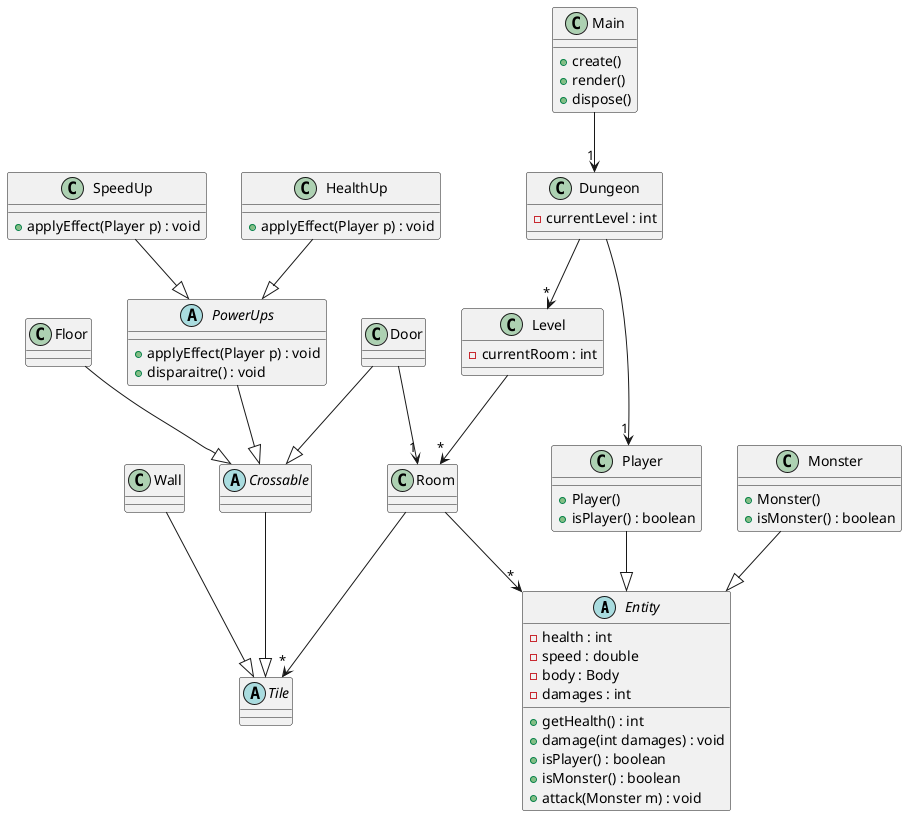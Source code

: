 @startuml



abstract class Entity {
    - health : int
    - speed : double
    - body : Body
    - damages : int
    + getHealth() : int
    + damage(int damages) : void
    + isPlayer() : boolean
    + isMonster() : boolean
    + attack(Monster m) : void
}

class Player {
    + Player()
    + isPlayer() : boolean
}

class Monster {
    + Monster()
    + isMonster() : boolean
}

class Level {
    - currentRoom : int
}

class Room {

}

abstract class Tile {
    
}

class Wall {

}

class Floor {

}

class Door {

}

class Dungeon {
    - currentLevel : int
}

abstract class Crossable {

}

abstract class PowerUps {
    + applyEffect(Player p) : void
    + disparaitre() : void
}

class SpeedUp{
    + applyEffect(Player p) : void
}

class HealthUp{
    + applyEffect(Player p) : void
}

class Main {
    + create()
    + render()
    + dispose()
}

Dungeon -->"1" Player
Main -->"1" Dungeon
Level -->"*" Room
Dungeon -->"*" Level
Room -->"*" Tile
Room -->"*" Entity

Player --|> Entity
Monster --|> Entity

SpeedUp --|> PowerUps
HealthUp --|> PowerUps
Wall --|> Tile
Floor --|> Crossable
Door --|> Crossable
Door -->"1" Room
Crossable --|> Tile
PowerUps --|> Crossable
@enduml